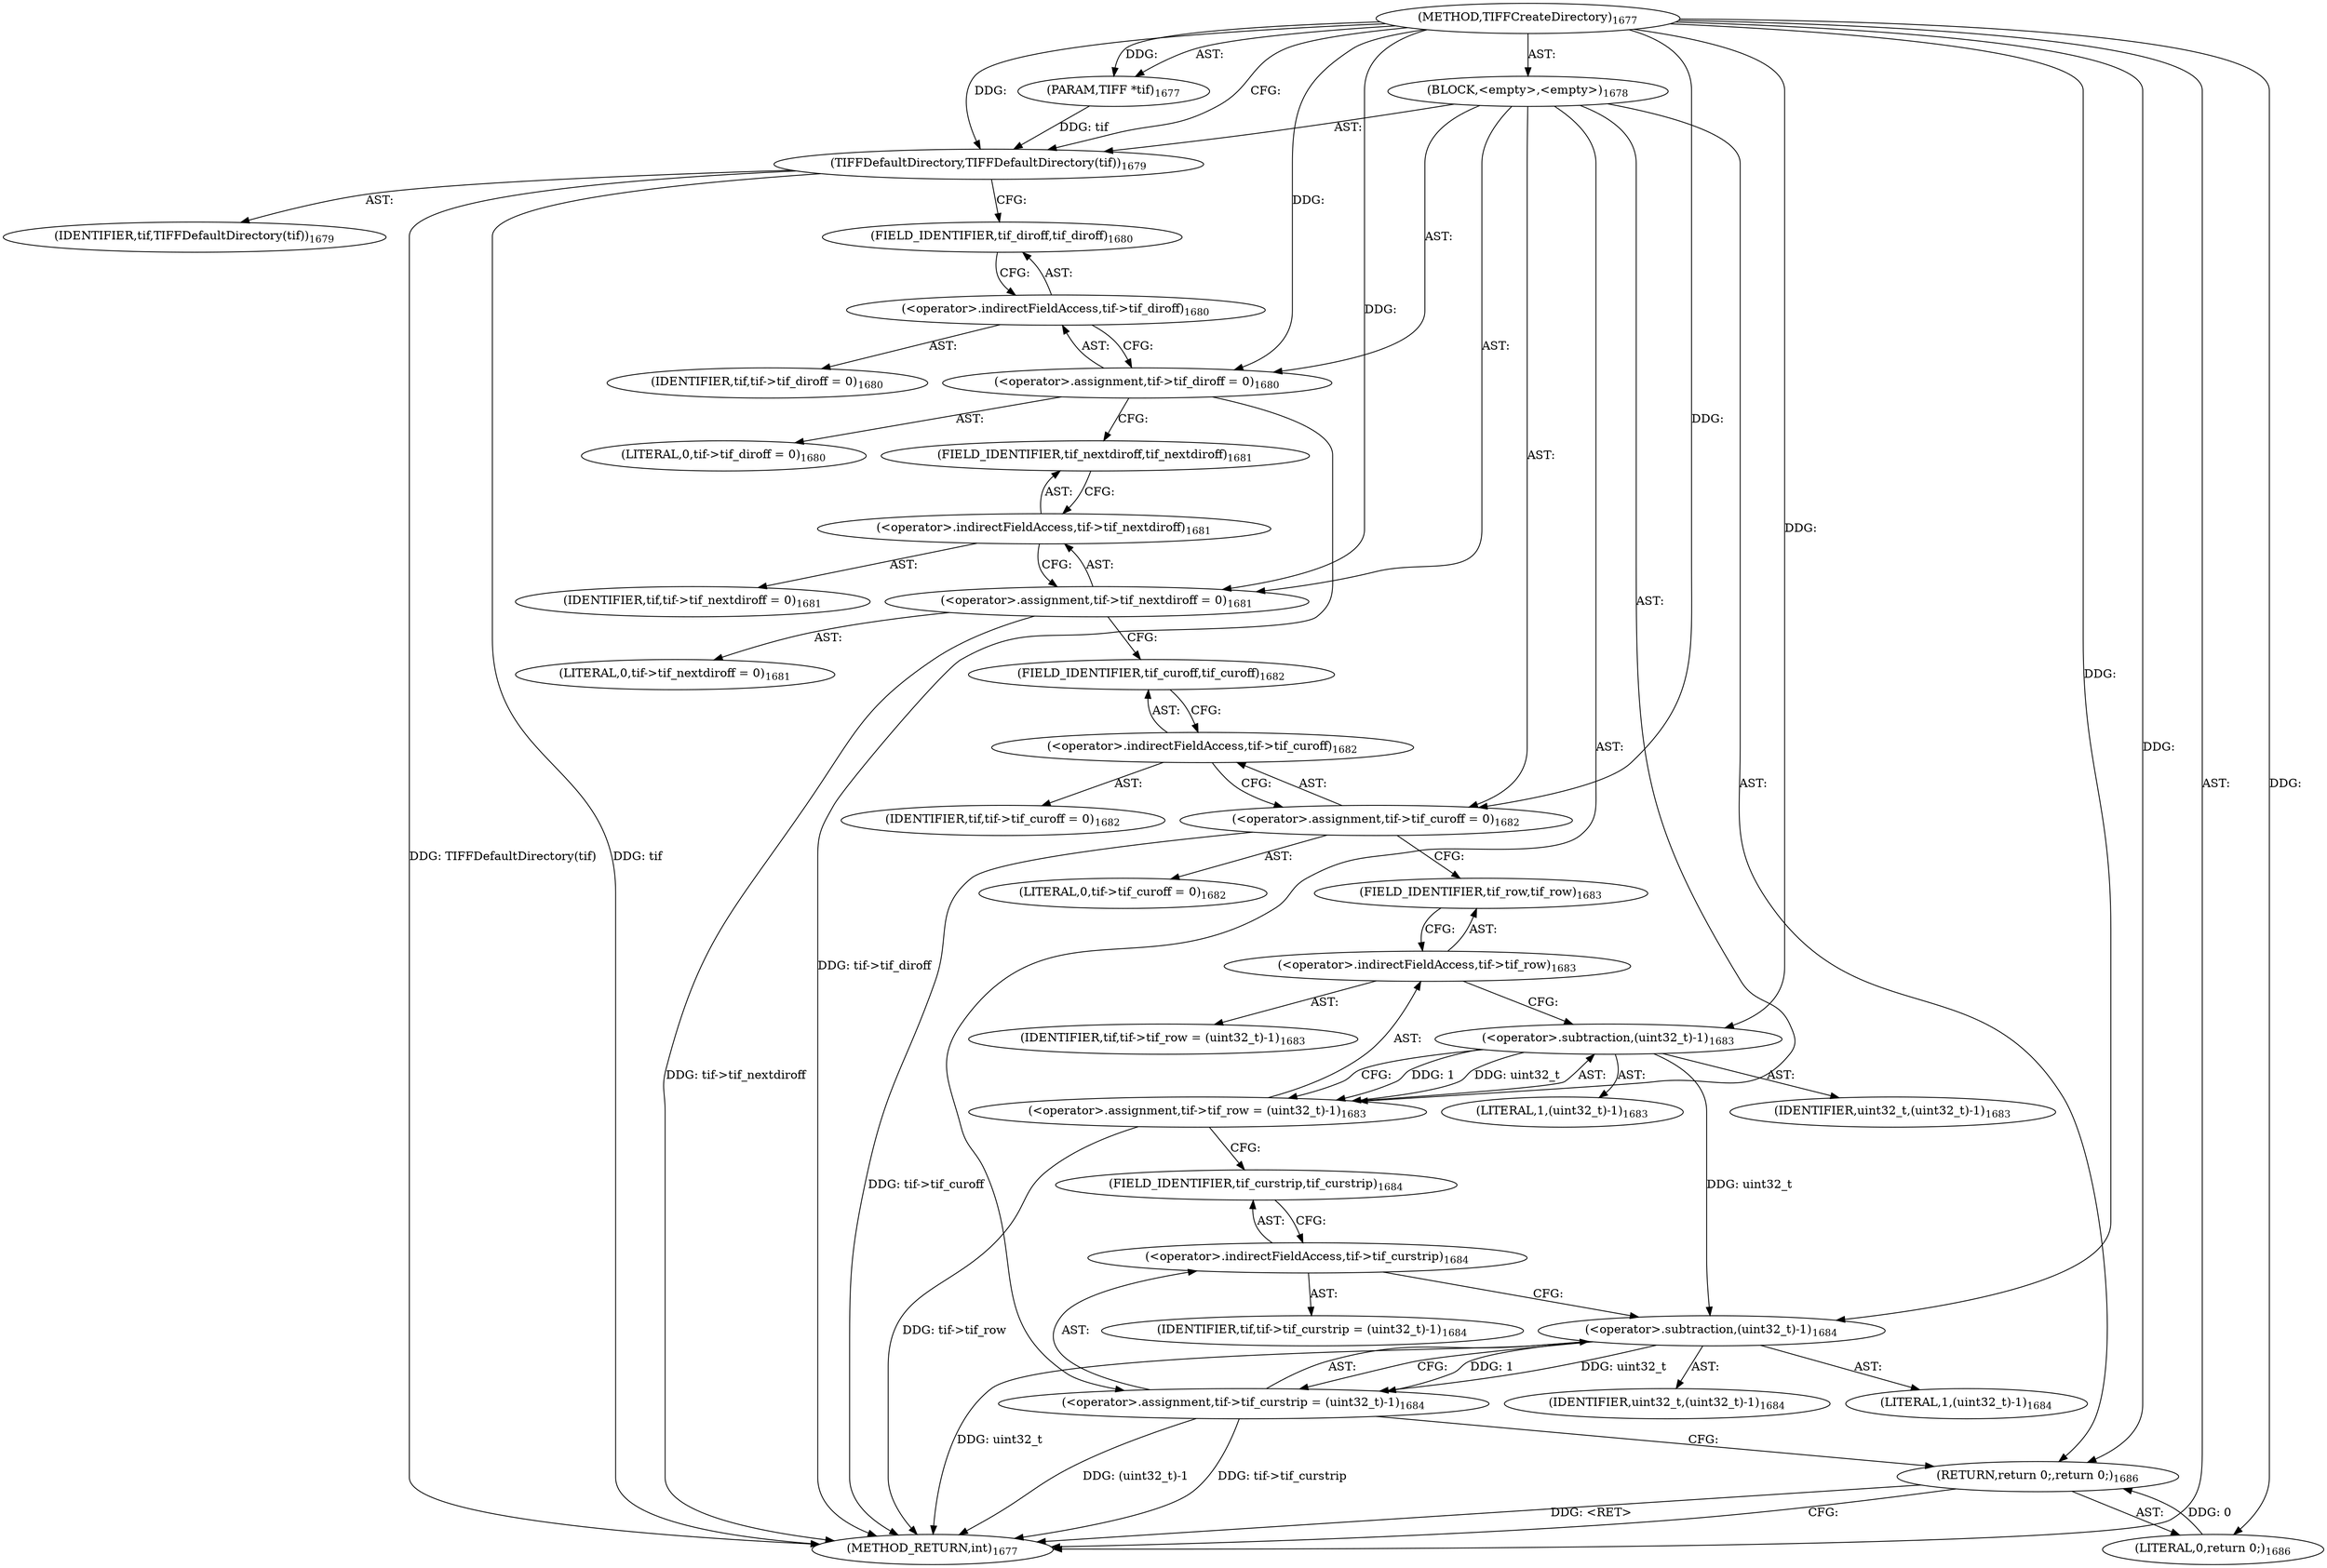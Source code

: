 digraph "TIFFCreateDirectory" {  
"43621" [label = <(METHOD,TIFFCreateDirectory)<SUB>1677</SUB>> ]
"43622" [label = <(PARAM,TIFF *tif)<SUB>1677</SUB>> ]
"43623" [label = <(BLOCK,&lt;empty&gt;,&lt;empty&gt;)<SUB>1678</SUB>> ]
"43624" [label = <(TIFFDefaultDirectory,TIFFDefaultDirectory(tif))<SUB>1679</SUB>> ]
"43625" [label = <(IDENTIFIER,tif,TIFFDefaultDirectory(tif))<SUB>1679</SUB>> ]
"43626" [label = <(&lt;operator&gt;.assignment,tif-&gt;tif_diroff = 0)<SUB>1680</SUB>> ]
"43627" [label = <(&lt;operator&gt;.indirectFieldAccess,tif-&gt;tif_diroff)<SUB>1680</SUB>> ]
"43628" [label = <(IDENTIFIER,tif,tif-&gt;tif_diroff = 0)<SUB>1680</SUB>> ]
"43629" [label = <(FIELD_IDENTIFIER,tif_diroff,tif_diroff)<SUB>1680</SUB>> ]
"43630" [label = <(LITERAL,0,tif-&gt;tif_diroff = 0)<SUB>1680</SUB>> ]
"43631" [label = <(&lt;operator&gt;.assignment,tif-&gt;tif_nextdiroff = 0)<SUB>1681</SUB>> ]
"43632" [label = <(&lt;operator&gt;.indirectFieldAccess,tif-&gt;tif_nextdiroff)<SUB>1681</SUB>> ]
"43633" [label = <(IDENTIFIER,tif,tif-&gt;tif_nextdiroff = 0)<SUB>1681</SUB>> ]
"43634" [label = <(FIELD_IDENTIFIER,tif_nextdiroff,tif_nextdiroff)<SUB>1681</SUB>> ]
"43635" [label = <(LITERAL,0,tif-&gt;tif_nextdiroff = 0)<SUB>1681</SUB>> ]
"43636" [label = <(&lt;operator&gt;.assignment,tif-&gt;tif_curoff = 0)<SUB>1682</SUB>> ]
"43637" [label = <(&lt;operator&gt;.indirectFieldAccess,tif-&gt;tif_curoff)<SUB>1682</SUB>> ]
"43638" [label = <(IDENTIFIER,tif,tif-&gt;tif_curoff = 0)<SUB>1682</SUB>> ]
"43639" [label = <(FIELD_IDENTIFIER,tif_curoff,tif_curoff)<SUB>1682</SUB>> ]
"43640" [label = <(LITERAL,0,tif-&gt;tif_curoff = 0)<SUB>1682</SUB>> ]
"43641" [label = <(&lt;operator&gt;.assignment,tif-&gt;tif_row = (uint32_t)-1)<SUB>1683</SUB>> ]
"43642" [label = <(&lt;operator&gt;.indirectFieldAccess,tif-&gt;tif_row)<SUB>1683</SUB>> ]
"43643" [label = <(IDENTIFIER,tif,tif-&gt;tif_row = (uint32_t)-1)<SUB>1683</SUB>> ]
"43644" [label = <(FIELD_IDENTIFIER,tif_row,tif_row)<SUB>1683</SUB>> ]
"43645" [label = <(&lt;operator&gt;.subtraction,(uint32_t)-1)<SUB>1683</SUB>> ]
"43646" [label = <(IDENTIFIER,uint32_t,(uint32_t)-1)<SUB>1683</SUB>> ]
"43647" [label = <(LITERAL,1,(uint32_t)-1)<SUB>1683</SUB>> ]
"43648" [label = <(&lt;operator&gt;.assignment,tif-&gt;tif_curstrip = (uint32_t)-1)<SUB>1684</SUB>> ]
"43649" [label = <(&lt;operator&gt;.indirectFieldAccess,tif-&gt;tif_curstrip)<SUB>1684</SUB>> ]
"43650" [label = <(IDENTIFIER,tif,tif-&gt;tif_curstrip = (uint32_t)-1)<SUB>1684</SUB>> ]
"43651" [label = <(FIELD_IDENTIFIER,tif_curstrip,tif_curstrip)<SUB>1684</SUB>> ]
"43652" [label = <(&lt;operator&gt;.subtraction,(uint32_t)-1)<SUB>1684</SUB>> ]
"43653" [label = <(IDENTIFIER,uint32_t,(uint32_t)-1)<SUB>1684</SUB>> ]
"43654" [label = <(LITERAL,1,(uint32_t)-1)<SUB>1684</SUB>> ]
"43655" [label = <(RETURN,return 0;,return 0;)<SUB>1686</SUB>> ]
"43656" [label = <(LITERAL,0,return 0;)<SUB>1686</SUB>> ]
"43657" [label = <(METHOD_RETURN,int)<SUB>1677</SUB>> ]
  "43621" -> "43622"  [ label = "AST: "] 
  "43621" -> "43623"  [ label = "AST: "] 
  "43621" -> "43657"  [ label = "AST: "] 
  "43623" -> "43624"  [ label = "AST: "] 
  "43623" -> "43626"  [ label = "AST: "] 
  "43623" -> "43631"  [ label = "AST: "] 
  "43623" -> "43636"  [ label = "AST: "] 
  "43623" -> "43641"  [ label = "AST: "] 
  "43623" -> "43648"  [ label = "AST: "] 
  "43623" -> "43655"  [ label = "AST: "] 
  "43624" -> "43625"  [ label = "AST: "] 
  "43626" -> "43627"  [ label = "AST: "] 
  "43626" -> "43630"  [ label = "AST: "] 
  "43627" -> "43628"  [ label = "AST: "] 
  "43627" -> "43629"  [ label = "AST: "] 
  "43631" -> "43632"  [ label = "AST: "] 
  "43631" -> "43635"  [ label = "AST: "] 
  "43632" -> "43633"  [ label = "AST: "] 
  "43632" -> "43634"  [ label = "AST: "] 
  "43636" -> "43637"  [ label = "AST: "] 
  "43636" -> "43640"  [ label = "AST: "] 
  "43637" -> "43638"  [ label = "AST: "] 
  "43637" -> "43639"  [ label = "AST: "] 
  "43641" -> "43642"  [ label = "AST: "] 
  "43641" -> "43645"  [ label = "AST: "] 
  "43642" -> "43643"  [ label = "AST: "] 
  "43642" -> "43644"  [ label = "AST: "] 
  "43645" -> "43646"  [ label = "AST: "] 
  "43645" -> "43647"  [ label = "AST: "] 
  "43648" -> "43649"  [ label = "AST: "] 
  "43648" -> "43652"  [ label = "AST: "] 
  "43649" -> "43650"  [ label = "AST: "] 
  "43649" -> "43651"  [ label = "AST: "] 
  "43652" -> "43653"  [ label = "AST: "] 
  "43652" -> "43654"  [ label = "AST: "] 
  "43655" -> "43656"  [ label = "AST: "] 
  "43624" -> "43629"  [ label = "CFG: "] 
  "43626" -> "43634"  [ label = "CFG: "] 
  "43631" -> "43639"  [ label = "CFG: "] 
  "43636" -> "43644"  [ label = "CFG: "] 
  "43641" -> "43651"  [ label = "CFG: "] 
  "43648" -> "43655"  [ label = "CFG: "] 
  "43655" -> "43657"  [ label = "CFG: "] 
  "43627" -> "43626"  [ label = "CFG: "] 
  "43632" -> "43631"  [ label = "CFG: "] 
  "43637" -> "43636"  [ label = "CFG: "] 
  "43642" -> "43645"  [ label = "CFG: "] 
  "43645" -> "43641"  [ label = "CFG: "] 
  "43649" -> "43652"  [ label = "CFG: "] 
  "43652" -> "43648"  [ label = "CFG: "] 
  "43629" -> "43627"  [ label = "CFG: "] 
  "43634" -> "43632"  [ label = "CFG: "] 
  "43639" -> "43637"  [ label = "CFG: "] 
  "43644" -> "43642"  [ label = "CFG: "] 
  "43651" -> "43649"  [ label = "CFG: "] 
  "43621" -> "43624"  [ label = "CFG: "] 
  "43655" -> "43657"  [ label = "DDG: &lt;RET&gt;"] 
  "43624" -> "43657"  [ label = "DDG: tif"] 
  "43624" -> "43657"  [ label = "DDG: TIFFDefaultDirectory(tif)"] 
  "43626" -> "43657"  [ label = "DDG: tif-&gt;tif_diroff"] 
  "43631" -> "43657"  [ label = "DDG: tif-&gt;tif_nextdiroff"] 
  "43636" -> "43657"  [ label = "DDG: tif-&gt;tif_curoff"] 
  "43641" -> "43657"  [ label = "DDG: tif-&gt;tif_row"] 
  "43648" -> "43657"  [ label = "DDG: tif-&gt;tif_curstrip"] 
  "43652" -> "43657"  [ label = "DDG: uint32_t"] 
  "43648" -> "43657"  [ label = "DDG: (uint32_t)-1"] 
  "43621" -> "43622"  [ label = "DDG: "] 
  "43621" -> "43626"  [ label = "DDG: "] 
  "43621" -> "43631"  [ label = "DDG: "] 
  "43621" -> "43636"  [ label = "DDG: "] 
  "43645" -> "43641"  [ label = "DDG: uint32_t"] 
  "43645" -> "43641"  [ label = "DDG: 1"] 
  "43652" -> "43648"  [ label = "DDG: uint32_t"] 
  "43652" -> "43648"  [ label = "DDG: 1"] 
  "43656" -> "43655"  [ label = "DDG: 0"] 
  "43621" -> "43655"  [ label = "DDG: "] 
  "43622" -> "43624"  [ label = "DDG: tif"] 
  "43621" -> "43624"  [ label = "DDG: "] 
  "43621" -> "43656"  [ label = "DDG: "] 
  "43621" -> "43645"  [ label = "DDG: "] 
  "43645" -> "43652"  [ label = "DDG: uint32_t"] 
  "43621" -> "43652"  [ label = "DDG: "] 
}
